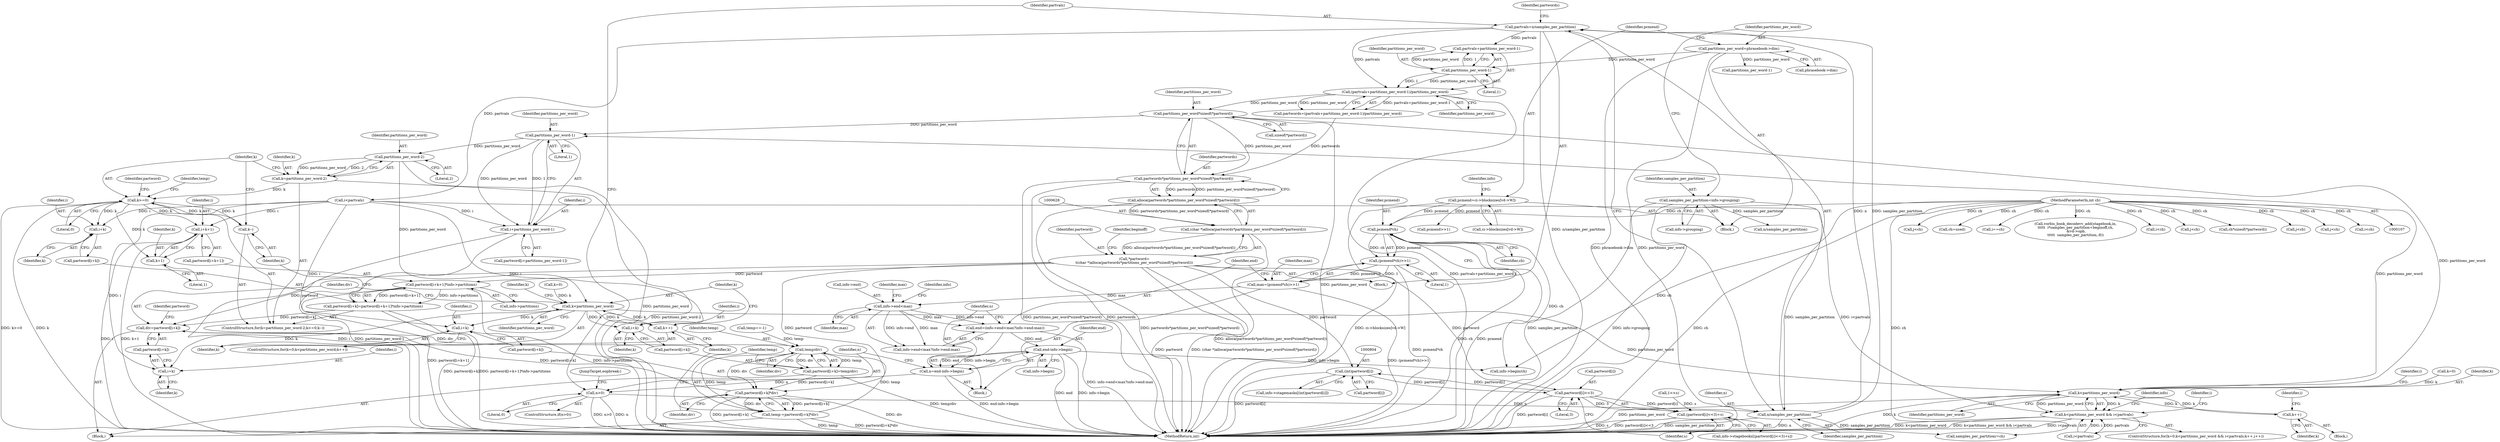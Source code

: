 digraph "1_Android_659030a2e80c38fb8da0a4eb68695349eec6778b@API" {
"1000632" [label="(Call,partitions_per_word*sizeof(*partword))"];
"1000617" [label="(Call,(partvals+partitions_per_word-1)/partitions_per_word)"];
"1000609" [label="(Call,partvals=n/samples_per_partition)"];
"1000611" [label="(Call,n/samples_per_partition)"];
"1000604" [label="(Call,n>0)"];
"1000596" [label="(Call,n=end-info->begin)"];
"1000598" [label="(Call,end-info->begin)"];
"1000583" [label="(Call,end=(info->end<max?info->end:max))"];
"1000586" [label="(Call,info->end<max)"];
"1000575" [label="(Call,max=(pcmend*ch)>>1)"];
"1000577" [label="(Call,(pcmend*ch)>>1)"];
"1000578" [label="(Call,pcmend*ch)"];
"1000155" [label="(Call,pcmend=ci->blocksizes[vd->W])"];
"1000112" [label="(MethodParameterIn,int ch)"];
"1000143" [label="(Call,samples_per_partition=info->grouping)"];
"1000620" [label="(Call,partitions_per_word-1)"];
"1000149" [label="(Call,partitions_per_word=phrasebook->dim)"];
"1000630" [label="(Call,partwords*partitions_per_word*sizeof(*partword))"];
"1000629" [label="(Call,alloca(partwords*partitions_per_word*sizeof(*partword)))"];
"1000627" [label="(Call,(char *)alloca(partwords*partitions_per_word*sizeof(*partword)))"];
"1000625" [label="(Call,*partword=\n\t(char *)alloca(partwords*partitions_per_word*sizeof(*partword)))"];
"1000720" [label="(Call,partword[i+k+1]*info->partitions)"];
"1000714" [label="(Call,partword[i+k]=partword[i+k+1]*info->partitions)"];
"1000756" [label="(Call,div=partword[i+k])"];
"1000769" [label="(Call,temp/div)"];
"1000763" [label="(Call,partword[i+k]=temp/div)"];
"1000774" [label="(Call,partword[i+k]*div)"];
"1000772" [label="(Call,temp-=partword[i+k]*div)"];
"1000803" [label="(Call,(int)partword[i])"];
"1000824" [label="(Call,partword[i]<<3)"];
"1000823" [label="(Call,(partword[i]<<3)+s)"];
"1000699" [label="(Call,partitions_per_word-1)"];
"1000697" [label="(Call,i+partitions_per_word-1)"];
"1000706" [label="(Call,partitions_per_word-2)"];
"1000704" [label="(Call,k=partitions_per_word-2)"];
"1000709" [label="(Call,k>=0)"];
"1000712" [label="(Call,k--)"];
"1000717" [label="(Call,i+k)"];
"1000723" [label="(Call,i+k+1)"];
"1000725" [label="(Call,k+1)"];
"1000749" [label="(Call,k<partitions_per_word)"];
"1000752" [label="(Call,k++)"];
"1000760" [label="(Call,i+k)"];
"1000766" [label="(Call,i+k)"];
"1000777" [label="(Call,i+k)"];
"1000786" [label="(Call,k<partitions_per_word)"];
"1000785" [label="(Call,k<partitions_per_word && i<partvals)"];
"1000793" [label="(Call,k++)"];
"1000600" [label="(Call,info->begin)"];
"1000592" [label="(Identifier,info)"];
"1000573" [label="(Block,)"];
"1000765" [label="(Identifier,partword)"];
"1000609" [label="(Call,partvals=n/samples_per_partition)"];
"1000701" [label="(Literal,1)"];
"1000615" [label="(Call,partwords=(partvals+partitions_per_word-1)/partitions_per_word)"];
"1000785" [label="(Call,k<partitions_per_word && i<partvals)"];
"1000794" [label="(Identifier,k)"];
"1000155" [label="(Call,pcmend=ci->blocksizes[vd->W])"];
"1000605" [label="(Identifier,n)"];
"1000714" [label="(Call,partword[i+k]=partword[i+k+1]*info->partitions)"];
"1000767" [label="(Identifier,i)"];
"1000630" [label="(Call,partwords*partitions_per_word*sizeof(*partword))"];
"1000779" [label="(Identifier,k)"];
"1000808" [label="(Call,1<<s)"];
"1000819" [label="(Call,info->stagebooks[(partword[i]<<3)+s])"];
"1000625" [label="(Call,*partword=\n\t(char *)alloca(partwords*partitions_per_word*sizeof(*partword)))"];
"1000584" [label="(Identifier,end)"];
"1000793" [label="(Call,k++)"];
"1000354" [label="(Call,j<ch)"];
"1000788" [label="(Identifier,partitions_per_word)"];
"1000782" [label="(Call,k=0)"];
"1000631" [label="(Identifier,partwords)"];
"1000240" [label="(Call,ch=used)"];
"1000770" [label="(Identifier,temp)"];
"1000705" [label="(Identifier,k)"];
"1000708" [label="(Literal,2)"];
"1000801" [label="(Identifier,info)"];
"1000621" [label="(Identifier,partitions_per_word)"];
"1000718" [label="(Identifier,i)"];
"1000632" [label="(Call,partitions_per_word*sizeof(*partword))"];
"1000613" [label="(Identifier,samples_per_partition)"];
"1000167" [label="(Identifier,info)"];
"1000157" [label="(Call,ci->blocksizes[vd->W])"];
"1000660" [label="(Call,i==ch)"];
"1000723" [label="(Call,i+k+1)"];
"1000579" [label="(Identifier,pcmend)"];
"1000581" [label="(Literal,1)"];
"1000751" [label="(Identifier,partitions_per_word)"];
"1000783" [label="(Identifier,k)"];
"1000773" [label="(Identifier,temp)"];
"1000758" [label="(Call,partword[i+k])"];
"1000732" [label="(Identifier,temp)"];
"1000832" [label="(Call,vorbis_book_decodevv_add(stagebook,in,\n\t\t\t\t\t  i*samples_per_partition+beginoff,ch,\n &vd->opb,\n\t\t\t\t\t  samples_per_partition,-8))"];
"1000633" [label="(Identifier,partitions_per_word)"];
"1000618" [label="(Call,partvals+partitions_per_word-1)"];
"1000617" [label="(Call,(partvals+partitions_per_word-1)/partitions_per_word)"];
"1000789" [label="(Call,i<partvals)"];
"1000599" [label="(Identifier,end)"];
"1000717" [label="(Call,i+k)"];
"1000761" [label="(Identifier,i)"];
"1000113" [label="(Block,)"];
"1000612" [label="(Identifier,n)"];
"1000768" [label="(Identifier,k)"];
"1000711" [label="(Literal,0)"];
"1000775" [label="(Call,partword[i+k])"];
"1000622" [label="(Literal,1)"];
"1000704" [label="(Call,k=partitions_per_word-2)"];
"1000699" [label="(Call,partitions_per_word-1)"];
"1000578" [label="(Call,pcmend*ch)"];
"1000823" [label="(Call,(partword[i]<<3)+s)"];
"1000590" [label="(Identifier,max)"];
"1000754" [label="(Block,)"];
"1000697" [label="(Call,i+partitions_per_word-1)"];
"1000854" [label="(MethodReturn,int)"];
"1000629" [label="(Call,alloca(partwords*partitions_per_word*sizeof(*partword)))"];
"1000150" [label="(Identifier,partitions_per_word)"];
"1000700" [label="(Identifier,partitions_per_word)"];
"1000745" [label="(ControlStructure,for(k=0;k<partitions_per_word;k++))"];
"1000756" [label="(Call,div=partword[i+k])"];
"1000597" [label="(Identifier,n)"];
"1000606" [label="(Literal,0)"];
"1000786" [label="(Call,k<partitions_per_word)"];
"1000585" [label="(Call,info->end<max?info->end:max)"];
"1000695" [label="(Call,partword[i+partitions_per_word-1])"];
"1000649" [label="(Call,i<ch)"];
"1000474" [label="(Call,j<ch)"];
"1000774" [label="(Call,partword[i+k]*div)"];
"1000710" [label="(Identifier,k)"];
"1000780" [label="(Identifier,div)"];
"1000787" [label="(Identifier,k)"];
"1000709" [label="(Call,k>=0)"];
"1000706" [label="(Call,partitions_per_word-2)"];
"1000753" [label="(Identifier,k)"];
"1000824" [label="(Call,partword[i]<<3)"];
"1000763" [label="(Call,partword[i+k]=temp/div)"];
"1000616" [label="(Identifier,partwords)"];
"1000721" [label="(Call,partword[i+k+1])"];
"1000577" [label="(Call,(pcmend*ch)>>1)"];
"1000610" [label="(Identifier,partvals)"];
"1000604" [label="(Call,n>0)"];
"1000746" [label="(Call,k=0)"];
"1000206" [label="(Call,n/samples_per_partition)"];
"1000583" [label="(Call,end=(info->end<max?info->end:max))"];
"1000803" [label="(Call,(int)partword[i])"];
"1000727" [label="(Literal,1)"];
"1000750" [label="(Identifier,k)"];
"1000825" [label="(Call,partword[i])"];
"1000575" [label="(Call,max=(pcmend*ch)>>1)"];
"1000252" [label="(Call,ch*sizeof(*partword))"];
"1000145" [label="(Call,info->grouping)"];
"1000805" [label="(Call,partword[i])"];
"1000620" [label="(Call,partitions_per_word-1)"];
"1000740" [label="(Call,temp==-1)"];
"1000712" [label="(Call,k--)"];
"1000719" [label="(Identifier,k)"];
"1000707" [label="(Identifier,partitions_per_word)"];
"1000752" [label="(Call,k++)"];
"1000716" [label="(Identifier,partword)"];
"1000634" [label="(Call,sizeof(*partword))"];
"1000215" [label="(Call,partitions_per_word-1)"];
"1000777" [label="(Call,i+k)"];
"1000586" [label="(Call,info->end<max)"];
"1000639" [label="(Identifier,beginoff)"];
"1000640" [label="(Call,info->begin/ch)"];
"1000665" [label="(Call,samples_per_partition/=ch)"];
"1000703" [label="(ControlStructure,for(k=partitions_per_word-2;k>=0;k--))"];
"1000623" [label="(Identifier,partitions_per_word)"];
"1000715" [label="(Call,partword[i+k])"];
"1000580" [label="(Identifier,ch)"];
"1000781" [label="(ControlStructure,for(k=0;k<partitions_per_word && i<partvals;k++,i++))"];
"1000391" [label="(Call,j<ch)"];
"1000728" [label="(Call,info->partitions)"];
"1000828" [label="(Literal,3)"];
"1000769" [label="(Call,temp/div)"];
"1000598" [label="(Call,end-info->begin)"];
"1000713" [label="(Identifier,k)"];
"1000587" [label="(Call,info->end)"];
"1000698" [label="(Identifier,i)"];
"1000261" [label="(Call,j<ch)"];
"1000112" [label="(MethodParameterIn,int ch)"];
"1000772" [label="(Call,temp-=partword[i+k]*div)"];
"1000749" [label="(Call,k<partitions_per_word)"];
"1000603" [label="(ControlStructure,if(n>0))"];
"1000149" [label="(Call,partitions_per_word=phrasebook->dim)"];
"1000764" [label="(Call,partword[i+k])"];
"1000174" [label="(Call,pcmend>>1)"];
"1000829" [label="(Identifier,s)"];
"1000685" [label="(Identifier,i)"];
"1000778" [label="(Identifier,i)"];
"1000757" [label="(Identifier,div)"];
"1000627" [label="(Call,(char *)alloca(partwords*partitions_per_word*sizeof(*partword)))"];
"1000799" [label="(Call,info->stagemasks[(int)partword[i]])"];
"1000720" [label="(Call,partword[i+k+1]*info->partitions)"];
"1000792" [label="(Block,)"];
"1000607" [label="(Block,)"];
"1000684" [label="(Call,i<partvals)"];
"1000851" [label="(JumpTarget,eopbreak:)"];
"1000151" [label="(Call,phrasebook->dim)"];
"1000594" [label="(Identifier,max)"];
"1000144" [label="(Identifier,samples_per_partition)"];
"1000790" [label="(Identifier,i)"];
"1000143" [label="(Call,samples_per_partition=info->grouping)"];
"1000596" [label="(Call,n=end-info->begin)"];
"1000725" [label="(Call,k+1)"];
"1000724" [label="(Identifier,i)"];
"1000760" [label="(Call,i+k)"];
"1000156" [label="(Identifier,pcmend)"];
"1000766" [label="(Call,i+k)"];
"1000223" [label="(Call,i<ch)"];
"1000576" [label="(Identifier,max)"];
"1000611" [label="(Call,n/samples_per_partition)"];
"1000626" [label="(Identifier,partword)"];
"1000771" [label="(Identifier,div)"];
"1000726" [label="(Identifier,k)"];
"1000762" [label="(Identifier,k)"];
"1000796" [label="(Identifier,i)"];
"1000632" -> "1000630"  [label="AST: "];
"1000632" -> "1000634"  [label="CFG: "];
"1000633" -> "1000632"  [label="AST: "];
"1000634" -> "1000632"  [label="AST: "];
"1000630" -> "1000632"  [label="CFG: "];
"1000632" -> "1000854"  [label="DDG: partitions_per_word"];
"1000632" -> "1000630"  [label="DDG: partitions_per_word"];
"1000617" -> "1000632"  [label="DDG: partitions_per_word"];
"1000632" -> "1000699"  [label="DDG: partitions_per_word"];
"1000632" -> "1000786"  [label="DDG: partitions_per_word"];
"1000617" -> "1000615"  [label="AST: "];
"1000617" -> "1000623"  [label="CFG: "];
"1000618" -> "1000617"  [label="AST: "];
"1000623" -> "1000617"  [label="AST: "];
"1000615" -> "1000617"  [label="CFG: "];
"1000617" -> "1000854"  [label="DDG: partvals+partitions_per_word-1"];
"1000617" -> "1000615"  [label="DDG: partvals+partitions_per_word-1"];
"1000617" -> "1000615"  [label="DDG: partitions_per_word"];
"1000609" -> "1000617"  [label="DDG: partvals"];
"1000620" -> "1000617"  [label="DDG: partitions_per_word"];
"1000620" -> "1000617"  [label="DDG: 1"];
"1000609" -> "1000607"  [label="AST: "];
"1000609" -> "1000611"  [label="CFG: "];
"1000610" -> "1000609"  [label="AST: "];
"1000611" -> "1000609"  [label="AST: "];
"1000616" -> "1000609"  [label="CFG: "];
"1000609" -> "1000854"  [label="DDG: n/samples_per_partition"];
"1000611" -> "1000609"  [label="DDG: n"];
"1000611" -> "1000609"  [label="DDG: samples_per_partition"];
"1000609" -> "1000618"  [label="DDG: partvals"];
"1000609" -> "1000684"  [label="DDG: partvals"];
"1000611" -> "1000613"  [label="CFG: "];
"1000612" -> "1000611"  [label="AST: "];
"1000613" -> "1000611"  [label="AST: "];
"1000611" -> "1000854"  [label="DDG: samples_per_partition"];
"1000611" -> "1000854"  [label="DDG: n"];
"1000604" -> "1000611"  [label="DDG: n"];
"1000143" -> "1000611"  [label="DDG: samples_per_partition"];
"1000611" -> "1000665"  [label="DDG: samples_per_partition"];
"1000604" -> "1000603"  [label="AST: "];
"1000604" -> "1000606"  [label="CFG: "];
"1000605" -> "1000604"  [label="AST: "];
"1000606" -> "1000604"  [label="AST: "];
"1000610" -> "1000604"  [label="CFG: "];
"1000851" -> "1000604"  [label="CFG: "];
"1000604" -> "1000854"  [label="DDG: n>0"];
"1000604" -> "1000854"  [label="DDG: n"];
"1000596" -> "1000604"  [label="DDG: n"];
"1000596" -> "1000573"  [label="AST: "];
"1000596" -> "1000598"  [label="CFG: "];
"1000597" -> "1000596"  [label="AST: "];
"1000598" -> "1000596"  [label="AST: "];
"1000605" -> "1000596"  [label="CFG: "];
"1000596" -> "1000854"  [label="DDG: end-info->begin"];
"1000598" -> "1000596"  [label="DDG: end"];
"1000598" -> "1000596"  [label="DDG: info->begin"];
"1000598" -> "1000600"  [label="CFG: "];
"1000599" -> "1000598"  [label="AST: "];
"1000600" -> "1000598"  [label="AST: "];
"1000598" -> "1000854"  [label="DDG: end"];
"1000598" -> "1000854"  [label="DDG: info->begin"];
"1000583" -> "1000598"  [label="DDG: end"];
"1000598" -> "1000640"  [label="DDG: info->begin"];
"1000583" -> "1000573"  [label="AST: "];
"1000583" -> "1000585"  [label="CFG: "];
"1000584" -> "1000583"  [label="AST: "];
"1000585" -> "1000583"  [label="AST: "];
"1000597" -> "1000583"  [label="CFG: "];
"1000583" -> "1000854"  [label="DDG: info->end<max?info->end:max"];
"1000586" -> "1000583"  [label="DDG: info->end"];
"1000586" -> "1000583"  [label="DDG: max"];
"1000586" -> "1000585"  [label="AST: "];
"1000586" -> "1000590"  [label="CFG: "];
"1000587" -> "1000586"  [label="AST: "];
"1000590" -> "1000586"  [label="AST: "];
"1000592" -> "1000586"  [label="CFG: "];
"1000594" -> "1000586"  [label="CFG: "];
"1000575" -> "1000586"  [label="DDG: max"];
"1000586" -> "1000585"  [label="DDG: info->end"];
"1000586" -> "1000585"  [label="DDG: max"];
"1000575" -> "1000573"  [label="AST: "];
"1000575" -> "1000577"  [label="CFG: "];
"1000576" -> "1000575"  [label="AST: "];
"1000577" -> "1000575"  [label="AST: "];
"1000584" -> "1000575"  [label="CFG: "];
"1000575" -> "1000854"  [label="DDG: (pcmend*ch)>>1"];
"1000577" -> "1000575"  [label="DDG: pcmend*ch"];
"1000577" -> "1000575"  [label="DDG: 1"];
"1000577" -> "1000581"  [label="CFG: "];
"1000578" -> "1000577"  [label="AST: "];
"1000581" -> "1000577"  [label="AST: "];
"1000577" -> "1000854"  [label="DDG: pcmend*ch"];
"1000578" -> "1000577"  [label="DDG: pcmend"];
"1000578" -> "1000577"  [label="DDG: ch"];
"1000578" -> "1000580"  [label="CFG: "];
"1000579" -> "1000578"  [label="AST: "];
"1000580" -> "1000578"  [label="AST: "];
"1000581" -> "1000578"  [label="CFG: "];
"1000578" -> "1000854"  [label="DDG: pcmend"];
"1000578" -> "1000854"  [label="DDG: ch"];
"1000155" -> "1000578"  [label="DDG: pcmend"];
"1000112" -> "1000578"  [label="DDG: ch"];
"1000578" -> "1000640"  [label="DDG: ch"];
"1000155" -> "1000113"  [label="AST: "];
"1000155" -> "1000157"  [label="CFG: "];
"1000156" -> "1000155"  [label="AST: "];
"1000157" -> "1000155"  [label="AST: "];
"1000167" -> "1000155"  [label="CFG: "];
"1000155" -> "1000854"  [label="DDG: ci->blocksizes[vd->W]"];
"1000155" -> "1000174"  [label="DDG: pcmend"];
"1000112" -> "1000107"  [label="AST: "];
"1000112" -> "1000854"  [label="DDG: ch"];
"1000112" -> "1000223"  [label="DDG: ch"];
"1000112" -> "1000240"  [label="DDG: ch"];
"1000112" -> "1000252"  [label="DDG: ch"];
"1000112" -> "1000261"  [label="DDG: ch"];
"1000112" -> "1000354"  [label="DDG: ch"];
"1000112" -> "1000391"  [label="DDG: ch"];
"1000112" -> "1000474"  [label="DDG: ch"];
"1000112" -> "1000640"  [label="DDG: ch"];
"1000112" -> "1000649"  [label="DDG: ch"];
"1000112" -> "1000660"  [label="DDG: ch"];
"1000112" -> "1000665"  [label="DDG: ch"];
"1000112" -> "1000832"  [label="DDG: ch"];
"1000143" -> "1000113"  [label="AST: "];
"1000143" -> "1000145"  [label="CFG: "];
"1000144" -> "1000143"  [label="AST: "];
"1000145" -> "1000143"  [label="AST: "];
"1000150" -> "1000143"  [label="CFG: "];
"1000143" -> "1000854"  [label="DDG: samples_per_partition"];
"1000143" -> "1000854"  [label="DDG: info->grouping"];
"1000143" -> "1000206"  [label="DDG: samples_per_partition"];
"1000620" -> "1000618"  [label="AST: "];
"1000620" -> "1000622"  [label="CFG: "];
"1000621" -> "1000620"  [label="AST: "];
"1000622" -> "1000620"  [label="AST: "];
"1000618" -> "1000620"  [label="CFG: "];
"1000620" -> "1000618"  [label="DDG: partitions_per_word"];
"1000620" -> "1000618"  [label="DDG: 1"];
"1000149" -> "1000620"  [label="DDG: partitions_per_word"];
"1000149" -> "1000113"  [label="AST: "];
"1000149" -> "1000151"  [label="CFG: "];
"1000150" -> "1000149"  [label="AST: "];
"1000151" -> "1000149"  [label="AST: "];
"1000156" -> "1000149"  [label="CFG: "];
"1000149" -> "1000854"  [label="DDG: phrasebook->dim"];
"1000149" -> "1000854"  [label="DDG: partitions_per_word"];
"1000149" -> "1000215"  [label="DDG: partitions_per_word"];
"1000630" -> "1000629"  [label="AST: "];
"1000631" -> "1000630"  [label="AST: "];
"1000629" -> "1000630"  [label="CFG: "];
"1000630" -> "1000854"  [label="DDG: partitions_per_word*sizeof(*partword)"];
"1000630" -> "1000854"  [label="DDG: partwords"];
"1000630" -> "1000629"  [label="DDG: partwords"];
"1000630" -> "1000629"  [label="DDG: partitions_per_word*sizeof(*partword)"];
"1000615" -> "1000630"  [label="DDG: partwords"];
"1000629" -> "1000627"  [label="AST: "];
"1000627" -> "1000629"  [label="CFG: "];
"1000629" -> "1000854"  [label="DDG: partwords*partitions_per_word*sizeof(*partword)"];
"1000629" -> "1000627"  [label="DDG: partwords*partitions_per_word*sizeof(*partword)"];
"1000627" -> "1000625"  [label="AST: "];
"1000628" -> "1000627"  [label="AST: "];
"1000625" -> "1000627"  [label="CFG: "];
"1000627" -> "1000854"  [label="DDG: alloca(partwords*partitions_per_word*sizeof(*partword))"];
"1000627" -> "1000625"  [label="DDG: alloca(partwords*partitions_per_word*sizeof(*partword))"];
"1000625" -> "1000607"  [label="AST: "];
"1000626" -> "1000625"  [label="AST: "];
"1000639" -> "1000625"  [label="CFG: "];
"1000625" -> "1000854"  [label="DDG: partword"];
"1000625" -> "1000854"  [label="DDG: (char *)alloca(partwords*partitions_per_word*sizeof(*partword))"];
"1000625" -> "1000720"  [label="DDG: partword"];
"1000625" -> "1000756"  [label="DDG: partword"];
"1000625" -> "1000774"  [label="DDG: partword"];
"1000625" -> "1000803"  [label="DDG: partword"];
"1000625" -> "1000824"  [label="DDG: partword"];
"1000720" -> "1000714"  [label="AST: "];
"1000720" -> "1000728"  [label="CFG: "];
"1000721" -> "1000720"  [label="AST: "];
"1000728" -> "1000720"  [label="AST: "];
"1000714" -> "1000720"  [label="CFG: "];
"1000720" -> "1000854"  [label="DDG: partword[i+k+1]"];
"1000720" -> "1000854"  [label="DDG: info->partitions"];
"1000720" -> "1000714"  [label="DDG: partword[i+k+1]"];
"1000720" -> "1000714"  [label="DDG: info->partitions"];
"1000714" -> "1000703"  [label="AST: "];
"1000715" -> "1000714"  [label="AST: "];
"1000713" -> "1000714"  [label="CFG: "];
"1000714" -> "1000854"  [label="DDG: partword[i+k]"];
"1000714" -> "1000854"  [label="DDG: partword[i+k+1]*info->partitions"];
"1000714" -> "1000756"  [label="DDG: partword[i+k]"];
"1000756" -> "1000754"  [label="AST: "];
"1000756" -> "1000758"  [label="CFG: "];
"1000757" -> "1000756"  [label="AST: "];
"1000758" -> "1000756"  [label="AST: "];
"1000765" -> "1000756"  [label="CFG: "];
"1000774" -> "1000756"  [label="DDG: partword[i+k]"];
"1000756" -> "1000769"  [label="DDG: div"];
"1000769" -> "1000763"  [label="AST: "];
"1000769" -> "1000771"  [label="CFG: "];
"1000770" -> "1000769"  [label="AST: "];
"1000771" -> "1000769"  [label="AST: "];
"1000763" -> "1000769"  [label="CFG: "];
"1000769" -> "1000763"  [label="DDG: temp"];
"1000769" -> "1000763"  [label="DDG: div"];
"1000772" -> "1000769"  [label="DDG: temp"];
"1000740" -> "1000769"  [label="DDG: temp"];
"1000769" -> "1000772"  [label="DDG: temp"];
"1000769" -> "1000774"  [label="DDG: div"];
"1000763" -> "1000754"  [label="AST: "];
"1000764" -> "1000763"  [label="AST: "];
"1000773" -> "1000763"  [label="CFG: "];
"1000763" -> "1000854"  [label="DDG: temp/div"];
"1000763" -> "1000774"  [label="DDG: partword[i+k]"];
"1000774" -> "1000772"  [label="AST: "];
"1000774" -> "1000780"  [label="CFG: "];
"1000775" -> "1000774"  [label="AST: "];
"1000780" -> "1000774"  [label="AST: "];
"1000772" -> "1000774"  [label="CFG: "];
"1000774" -> "1000854"  [label="DDG: div"];
"1000774" -> "1000854"  [label="DDG: partword[i+k]"];
"1000774" -> "1000772"  [label="DDG: partword[i+k]"];
"1000774" -> "1000772"  [label="DDG: div"];
"1000772" -> "1000754"  [label="AST: "];
"1000773" -> "1000772"  [label="AST: "];
"1000753" -> "1000772"  [label="CFG: "];
"1000772" -> "1000854"  [label="DDG: temp"];
"1000772" -> "1000854"  [label="DDG: partword[i+k]*div"];
"1000803" -> "1000799"  [label="AST: "];
"1000803" -> "1000805"  [label="CFG: "];
"1000804" -> "1000803"  [label="AST: "];
"1000805" -> "1000803"  [label="AST: "];
"1000799" -> "1000803"  [label="CFG: "];
"1000803" -> "1000854"  [label="DDG: partword[i]"];
"1000824" -> "1000803"  [label="DDG: partword[i]"];
"1000803" -> "1000824"  [label="DDG: partword[i]"];
"1000824" -> "1000823"  [label="AST: "];
"1000824" -> "1000828"  [label="CFG: "];
"1000825" -> "1000824"  [label="AST: "];
"1000828" -> "1000824"  [label="AST: "];
"1000829" -> "1000824"  [label="CFG: "];
"1000824" -> "1000854"  [label="DDG: partword[i]"];
"1000824" -> "1000823"  [label="DDG: partword[i]"];
"1000824" -> "1000823"  [label="DDG: 3"];
"1000823" -> "1000819"  [label="AST: "];
"1000823" -> "1000829"  [label="CFG: "];
"1000829" -> "1000823"  [label="AST: "];
"1000819" -> "1000823"  [label="CFG: "];
"1000823" -> "1000854"  [label="DDG: s"];
"1000823" -> "1000854"  [label="DDG: partword[i]<<3"];
"1000808" -> "1000823"  [label="DDG: s"];
"1000699" -> "1000697"  [label="AST: "];
"1000699" -> "1000701"  [label="CFG: "];
"1000700" -> "1000699"  [label="AST: "];
"1000701" -> "1000699"  [label="AST: "];
"1000697" -> "1000699"  [label="CFG: "];
"1000699" -> "1000697"  [label="DDG: partitions_per_word"];
"1000699" -> "1000697"  [label="DDG: 1"];
"1000786" -> "1000699"  [label="DDG: partitions_per_word"];
"1000699" -> "1000706"  [label="DDG: partitions_per_word"];
"1000697" -> "1000695"  [label="AST: "];
"1000698" -> "1000697"  [label="AST: "];
"1000695" -> "1000697"  [label="CFG: "];
"1000697" -> "1000854"  [label="DDG: partitions_per_word-1"];
"1000697" -> "1000854"  [label="DDG: i"];
"1000684" -> "1000697"  [label="DDG: i"];
"1000706" -> "1000704"  [label="AST: "];
"1000706" -> "1000708"  [label="CFG: "];
"1000707" -> "1000706"  [label="AST: "];
"1000708" -> "1000706"  [label="AST: "];
"1000704" -> "1000706"  [label="CFG: "];
"1000706" -> "1000854"  [label="DDG: partitions_per_word"];
"1000706" -> "1000704"  [label="DDG: partitions_per_word"];
"1000706" -> "1000704"  [label="DDG: 2"];
"1000706" -> "1000749"  [label="DDG: partitions_per_word"];
"1000704" -> "1000703"  [label="AST: "];
"1000705" -> "1000704"  [label="AST: "];
"1000710" -> "1000704"  [label="CFG: "];
"1000704" -> "1000854"  [label="DDG: partitions_per_word-2"];
"1000704" -> "1000709"  [label="DDG: k"];
"1000709" -> "1000703"  [label="AST: "];
"1000709" -> "1000711"  [label="CFG: "];
"1000710" -> "1000709"  [label="AST: "];
"1000711" -> "1000709"  [label="AST: "];
"1000716" -> "1000709"  [label="CFG: "];
"1000732" -> "1000709"  [label="CFG: "];
"1000709" -> "1000854"  [label="DDG: k>=0"];
"1000709" -> "1000854"  [label="DDG: k"];
"1000712" -> "1000709"  [label="DDG: k"];
"1000709" -> "1000712"  [label="DDG: k"];
"1000709" -> "1000717"  [label="DDG: k"];
"1000709" -> "1000723"  [label="DDG: k"];
"1000709" -> "1000725"  [label="DDG: k"];
"1000712" -> "1000703"  [label="AST: "];
"1000712" -> "1000713"  [label="CFG: "];
"1000713" -> "1000712"  [label="AST: "];
"1000710" -> "1000712"  [label="CFG: "];
"1000717" -> "1000715"  [label="AST: "];
"1000717" -> "1000719"  [label="CFG: "];
"1000718" -> "1000717"  [label="AST: "];
"1000719" -> "1000717"  [label="AST: "];
"1000715" -> "1000717"  [label="CFG: "];
"1000684" -> "1000717"  [label="DDG: i"];
"1000723" -> "1000721"  [label="AST: "];
"1000723" -> "1000725"  [label="CFG: "];
"1000724" -> "1000723"  [label="AST: "];
"1000725" -> "1000723"  [label="AST: "];
"1000721" -> "1000723"  [label="CFG: "];
"1000723" -> "1000854"  [label="DDG: i"];
"1000723" -> "1000854"  [label="DDG: k+1"];
"1000684" -> "1000723"  [label="DDG: i"];
"1000725" -> "1000727"  [label="CFG: "];
"1000726" -> "1000725"  [label="AST: "];
"1000727" -> "1000725"  [label="AST: "];
"1000749" -> "1000745"  [label="AST: "];
"1000749" -> "1000751"  [label="CFG: "];
"1000750" -> "1000749"  [label="AST: "];
"1000751" -> "1000749"  [label="AST: "];
"1000757" -> "1000749"  [label="CFG: "];
"1000783" -> "1000749"  [label="CFG: "];
"1000746" -> "1000749"  [label="DDG: k"];
"1000752" -> "1000749"  [label="DDG: k"];
"1000749" -> "1000752"  [label="DDG: k"];
"1000749" -> "1000760"  [label="DDG: k"];
"1000749" -> "1000766"  [label="DDG: k"];
"1000749" -> "1000777"  [label="DDG: k"];
"1000749" -> "1000786"  [label="DDG: partitions_per_word"];
"1000752" -> "1000745"  [label="AST: "];
"1000752" -> "1000753"  [label="CFG: "];
"1000753" -> "1000752"  [label="AST: "];
"1000750" -> "1000752"  [label="CFG: "];
"1000760" -> "1000758"  [label="AST: "];
"1000760" -> "1000762"  [label="CFG: "];
"1000761" -> "1000760"  [label="AST: "];
"1000762" -> "1000760"  [label="AST: "];
"1000758" -> "1000760"  [label="CFG: "];
"1000684" -> "1000760"  [label="DDG: i"];
"1000766" -> "1000764"  [label="AST: "];
"1000766" -> "1000768"  [label="CFG: "];
"1000767" -> "1000766"  [label="AST: "];
"1000768" -> "1000766"  [label="AST: "];
"1000764" -> "1000766"  [label="CFG: "];
"1000684" -> "1000766"  [label="DDG: i"];
"1000777" -> "1000775"  [label="AST: "];
"1000777" -> "1000779"  [label="CFG: "];
"1000778" -> "1000777"  [label="AST: "];
"1000779" -> "1000777"  [label="AST: "];
"1000775" -> "1000777"  [label="CFG: "];
"1000684" -> "1000777"  [label="DDG: i"];
"1000786" -> "1000785"  [label="AST: "];
"1000786" -> "1000788"  [label="CFG: "];
"1000787" -> "1000786"  [label="AST: "];
"1000788" -> "1000786"  [label="AST: "];
"1000790" -> "1000786"  [label="CFG: "];
"1000785" -> "1000786"  [label="CFG: "];
"1000786" -> "1000854"  [label="DDG: partitions_per_word"];
"1000786" -> "1000854"  [label="DDG: k"];
"1000786" -> "1000785"  [label="DDG: k"];
"1000786" -> "1000785"  [label="DDG: partitions_per_word"];
"1000782" -> "1000786"  [label="DDG: k"];
"1000793" -> "1000786"  [label="DDG: k"];
"1000786" -> "1000793"  [label="DDG: k"];
"1000785" -> "1000781"  [label="AST: "];
"1000785" -> "1000789"  [label="CFG: "];
"1000789" -> "1000785"  [label="AST: "];
"1000685" -> "1000785"  [label="CFG: "];
"1000801" -> "1000785"  [label="CFG: "];
"1000785" -> "1000854"  [label="DDG: k<partitions_per_word && i<partvals"];
"1000785" -> "1000854"  [label="DDG: i<partvals"];
"1000785" -> "1000854"  [label="DDG: k<partitions_per_word"];
"1000789" -> "1000785"  [label="DDG: i"];
"1000789" -> "1000785"  [label="DDG: partvals"];
"1000684" -> "1000785"  [label="DDG: i<partvals"];
"1000793" -> "1000792"  [label="AST: "];
"1000793" -> "1000794"  [label="CFG: "];
"1000794" -> "1000793"  [label="AST: "];
"1000796" -> "1000793"  [label="CFG: "];
}
